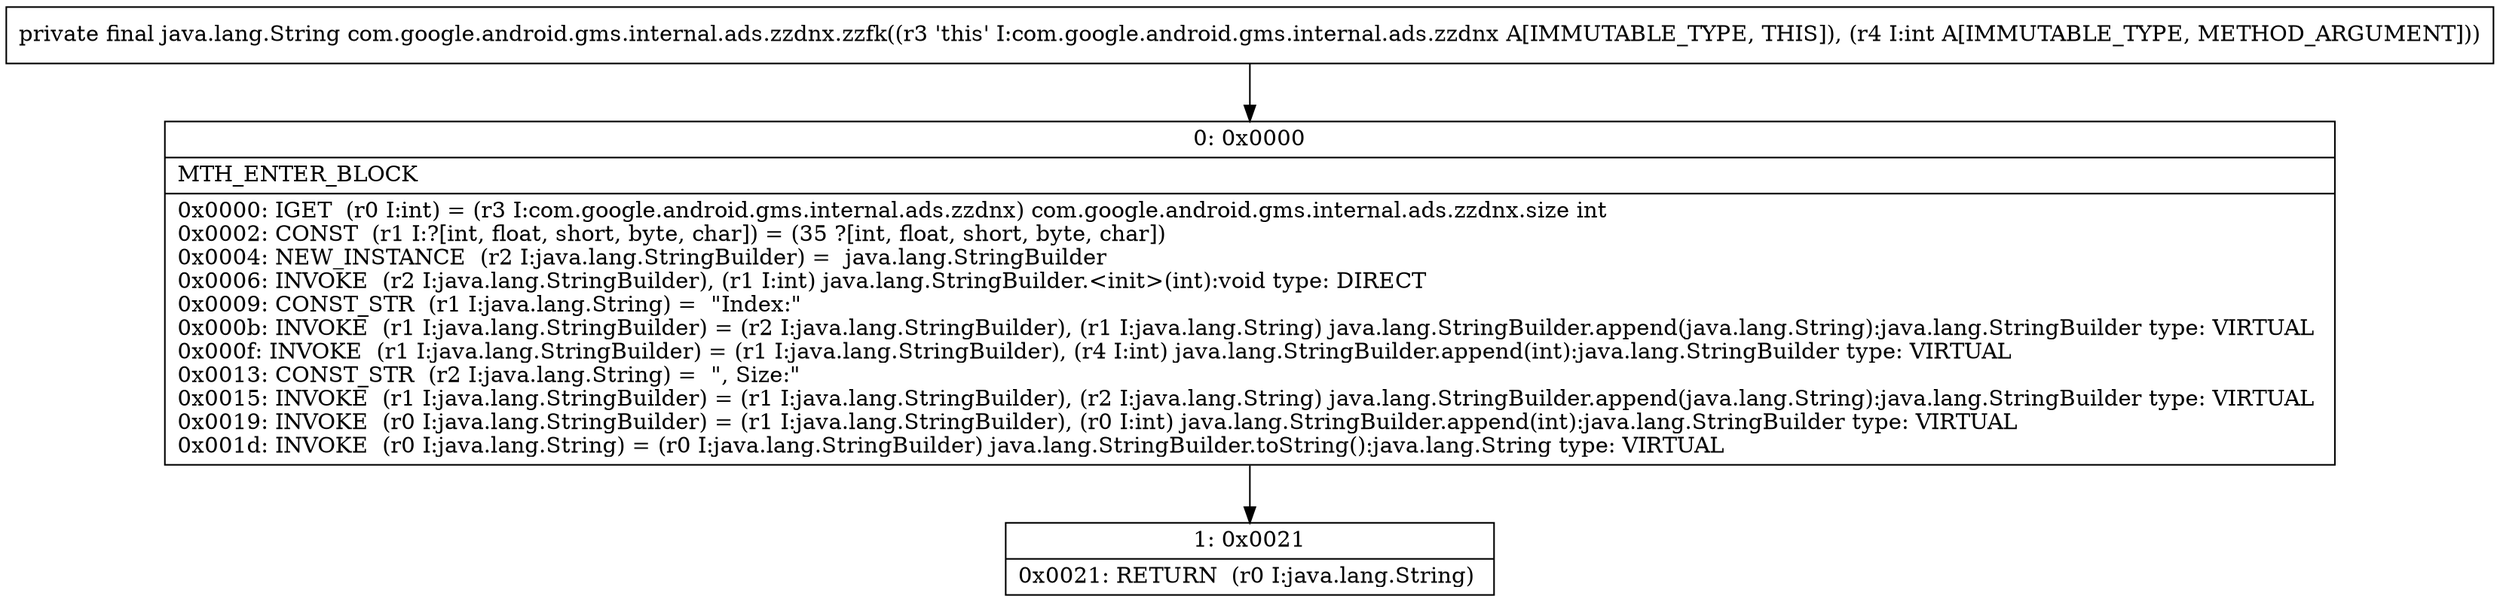 digraph "CFG forcom.google.android.gms.internal.ads.zzdnx.zzfk(I)Ljava\/lang\/String;" {
Node_0 [shape=record,label="{0\:\ 0x0000|MTH_ENTER_BLOCK\l|0x0000: IGET  (r0 I:int) = (r3 I:com.google.android.gms.internal.ads.zzdnx) com.google.android.gms.internal.ads.zzdnx.size int \l0x0002: CONST  (r1 I:?[int, float, short, byte, char]) = (35 ?[int, float, short, byte, char]) \l0x0004: NEW_INSTANCE  (r2 I:java.lang.StringBuilder) =  java.lang.StringBuilder \l0x0006: INVOKE  (r2 I:java.lang.StringBuilder), (r1 I:int) java.lang.StringBuilder.\<init\>(int):void type: DIRECT \l0x0009: CONST_STR  (r1 I:java.lang.String) =  \"Index:\" \l0x000b: INVOKE  (r1 I:java.lang.StringBuilder) = (r2 I:java.lang.StringBuilder), (r1 I:java.lang.String) java.lang.StringBuilder.append(java.lang.String):java.lang.StringBuilder type: VIRTUAL \l0x000f: INVOKE  (r1 I:java.lang.StringBuilder) = (r1 I:java.lang.StringBuilder), (r4 I:int) java.lang.StringBuilder.append(int):java.lang.StringBuilder type: VIRTUAL \l0x0013: CONST_STR  (r2 I:java.lang.String) =  \", Size:\" \l0x0015: INVOKE  (r1 I:java.lang.StringBuilder) = (r1 I:java.lang.StringBuilder), (r2 I:java.lang.String) java.lang.StringBuilder.append(java.lang.String):java.lang.StringBuilder type: VIRTUAL \l0x0019: INVOKE  (r0 I:java.lang.StringBuilder) = (r1 I:java.lang.StringBuilder), (r0 I:int) java.lang.StringBuilder.append(int):java.lang.StringBuilder type: VIRTUAL \l0x001d: INVOKE  (r0 I:java.lang.String) = (r0 I:java.lang.StringBuilder) java.lang.StringBuilder.toString():java.lang.String type: VIRTUAL \l}"];
Node_1 [shape=record,label="{1\:\ 0x0021|0x0021: RETURN  (r0 I:java.lang.String) \l}"];
MethodNode[shape=record,label="{private final java.lang.String com.google.android.gms.internal.ads.zzdnx.zzfk((r3 'this' I:com.google.android.gms.internal.ads.zzdnx A[IMMUTABLE_TYPE, THIS]), (r4 I:int A[IMMUTABLE_TYPE, METHOD_ARGUMENT])) }"];
MethodNode -> Node_0;
Node_0 -> Node_1;
}

